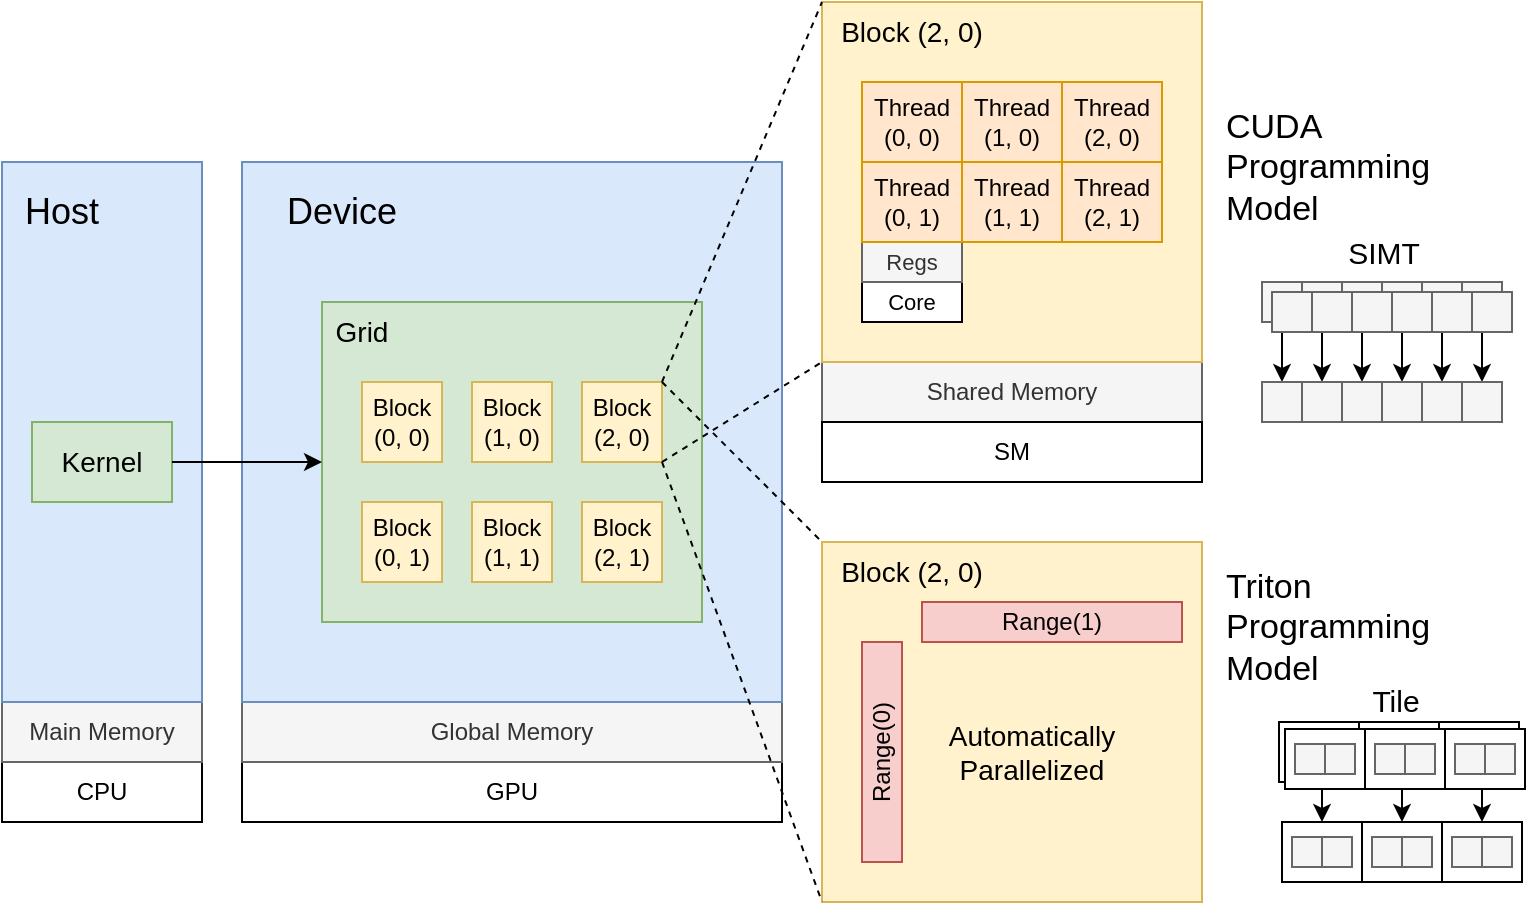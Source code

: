 <mxfile version="24.4.8" type="github">
  <diagram name="第 1 页" id="lZvmM5MYoufRkFUfNJzQ">
    <mxGraphModel dx="2026" dy="1111" grid="1" gridSize="10" guides="1" tooltips="1" connect="1" arrows="1" fold="1" page="1" pageScale="1" pageWidth="1000" pageHeight="1000" math="0" shadow="0">
      <root>
        <mxCell id="0" />
        <mxCell id="1" parent="0" />
        <mxCell id="1cvSRd58AR3dUzsGinZY-3" value="Shared Memory" style="rounded=0;whiteSpace=wrap;html=1;fillColor=#f5f5f5;fontColor=#333333;strokeColor=#666666;" parent="1" vertex="1">
          <mxGeometry x="610" y="230" width="190" height="30" as="geometry" />
        </mxCell>
        <mxCell id="qro_Fb3TbMSUZuIelQu0-31" value="CPU" style="rounded=0;whiteSpace=wrap;html=1;" parent="1" vertex="1">
          <mxGeometry x="200" y="430" width="100" height="30" as="geometry" />
        </mxCell>
        <mxCell id="1cvSRd58AR3dUzsGinZY-1" value="Main Memory" style="rounded=0;whiteSpace=wrap;html=1;fillColor=#f5f5f5;fontColor=#333333;strokeColor=#666666;" parent="1" vertex="1">
          <mxGeometry x="200" y="400" width="100" height="30" as="geometry" />
        </mxCell>
        <mxCell id="qro_Fb3TbMSUZuIelQu0-32" value="GPU" style="rounded=0;whiteSpace=wrap;html=1;" parent="1" vertex="1">
          <mxGeometry x="320" y="430" width="270" height="30" as="geometry" />
        </mxCell>
        <mxCell id="1cvSRd58AR3dUzsGinZY-2" value="Global Memory" style="rounded=0;whiteSpace=wrap;html=1;fillColor=#f5f5f5;fontColor=#333333;strokeColor=#666666;" parent="1" vertex="1">
          <mxGeometry x="320" y="400" width="270" height="30" as="geometry" />
        </mxCell>
        <mxCell id="qro_Fb3TbMSUZuIelQu0-5" value="" style="rounded=0;whiteSpace=wrap;html=1;fillColor=#dae8fc;strokeColor=#6c8ebf;" parent="1" vertex="1">
          <mxGeometry x="320" y="130" width="270" height="270" as="geometry" />
        </mxCell>
        <mxCell id="qro_Fb3TbMSUZuIelQu0-1" value="" style="rounded=0;whiteSpace=wrap;html=1;fillColor=#dae8fc;strokeColor=#6c8ebf;" parent="1" vertex="1">
          <mxGeometry x="200" y="130" width="100" height="270" as="geometry" />
        </mxCell>
        <mxCell id="qro_Fb3TbMSUZuIelQu0-2" value="Host" style="text;html=1;align=center;verticalAlign=middle;whiteSpace=wrap;rounded=0;fontSize=18;" parent="1" vertex="1">
          <mxGeometry x="200" y="140" width="60" height="30" as="geometry" />
        </mxCell>
        <mxCell id="qro_Fb3TbMSUZuIelQu0-4" value="&lt;font style=&quot;font-size: 14px;&quot;&gt;Kernel&lt;/font&gt;" style="rounded=0;whiteSpace=wrap;html=1;fillColor=#d5e8d4;strokeColor=#82b366;fontSize=14;" parent="1" vertex="1">
          <mxGeometry x="215" y="260" width="70" height="40" as="geometry" />
        </mxCell>
        <mxCell id="qro_Fb3TbMSUZuIelQu0-6" value="" style="rounded=0;whiteSpace=wrap;html=1;fillColor=#d5e8d4;strokeColor=#82b366;" parent="1" vertex="1">
          <mxGeometry x="360" y="200" width="190" height="160" as="geometry" />
        </mxCell>
        <mxCell id="qro_Fb3TbMSUZuIelQu0-7" value="Device" style="text;html=1;align=center;verticalAlign=middle;whiteSpace=wrap;rounded=0;fontSize=18;" parent="1" vertex="1">
          <mxGeometry x="340" y="140" width="60" height="30" as="geometry" />
        </mxCell>
        <mxCell id="qro_Fb3TbMSUZuIelQu0-8" value="Grid" style="text;html=1;align=center;verticalAlign=middle;whiteSpace=wrap;rounded=0;fontSize=14;" parent="1" vertex="1">
          <mxGeometry x="350" y="200" width="60" height="30" as="geometry" />
        </mxCell>
        <mxCell id="qro_Fb3TbMSUZuIelQu0-9" value="Block&lt;div&gt;(0, 0)&lt;/div&gt;" style="rounded=0;whiteSpace=wrap;html=1;fillColor=#fff2cc;strokeColor=#d6b656;" parent="1" vertex="1">
          <mxGeometry x="380" y="240" width="40" height="40" as="geometry" />
        </mxCell>
        <mxCell id="qro_Fb3TbMSUZuIelQu0-10" value="Block&lt;div&gt;(1, 0)&lt;/div&gt;" style="rounded=0;whiteSpace=wrap;html=1;fillColor=#fff2cc;strokeColor=#d6b656;" parent="1" vertex="1">
          <mxGeometry x="435" y="240" width="40" height="40" as="geometry" />
        </mxCell>
        <mxCell id="qro_Fb3TbMSUZuIelQu0-11" value="Block&lt;div&gt;(2, 0)&lt;/div&gt;" style="rounded=0;whiteSpace=wrap;html=1;fillColor=#fff2cc;strokeColor=#d6b656;" parent="1" vertex="1">
          <mxGeometry x="490" y="240" width="40" height="40" as="geometry" />
        </mxCell>
        <mxCell id="qro_Fb3TbMSUZuIelQu0-12" value="Block&lt;div&gt;(0, 1)&lt;/div&gt;" style="rounded=0;whiteSpace=wrap;html=1;fillColor=#fff2cc;strokeColor=#d6b656;" parent="1" vertex="1">
          <mxGeometry x="380" y="300" width="40" height="40" as="geometry" />
        </mxCell>
        <mxCell id="qro_Fb3TbMSUZuIelQu0-13" value="Block&lt;div&gt;(1, 1)&lt;/div&gt;" style="rounded=0;whiteSpace=wrap;html=1;fillColor=#fff2cc;strokeColor=#d6b656;" parent="1" vertex="1">
          <mxGeometry x="435" y="300" width="40" height="40" as="geometry" />
        </mxCell>
        <mxCell id="qro_Fb3TbMSUZuIelQu0-14" value="Block&lt;div&gt;(2, 1)&lt;/div&gt;" style="rounded=0;whiteSpace=wrap;html=1;fillColor=#fff2cc;strokeColor=#d6b656;" parent="1" vertex="1">
          <mxGeometry x="490" y="300" width="40" height="40" as="geometry" />
        </mxCell>
        <mxCell id="qro_Fb3TbMSUZuIelQu0-15" style="edgeStyle=orthogonalEdgeStyle;rounded=0;orthogonalLoop=1;jettySize=auto;html=1;exitX=1;exitY=0.5;exitDx=0;exitDy=0;entryX=0;entryY=0.5;entryDx=0;entryDy=0;" parent="1" source="qro_Fb3TbMSUZuIelQu0-4" target="qro_Fb3TbMSUZuIelQu0-6" edge="1">
          <mxGeometry relative="1" as="geometry" />
        </mxCell>
        <mxCell id="qro_Fb3TbMSUZuIelQu0-18" value="" style="rounded=0;whiteSpace=wrap;html=1;fillColor=#fff2cc;strokeColor=#d6b656;" parent="1" vertex="1">
          <mxGeometry x="610" y="50" width="190" height="180" as="geometry" />
        </mxCell>
        <mxCell id="qro_Fb3TbMSUZuIelQu0-19" value="Block (2, 0)" style="text;html=1;align=center;verticalAlign=middle;whiteSpace=wrap;rounded=0;fontSize=14;" parent="1" vertex="1">
          <mxGeometry x="610" y="50" width="90" height="30" as="geometry" />
        </mxCell>
        <mxCell id="qro_Fb3TbMSUZuIelQu0-20" value="Thread&lt;div&gt;(0, 0)&lt;/div&gt;" style="rounded=0;whiteSpace=wrap;html=1;fillColor=#ffe6cc;strokeColor=#d79b00;" parent="1" vertex="1">
          <mxGeometry x="630" y="90" width="50" height="40" as="geometry" />
        </mxCell>
        <mxCell id="qro_Fb3TbMSUZuIelQu0-21" value="Thread&lt;div&gt;(1, 0)&lt;/div&gt;" style="rounded=0;whiteSpace=wrap;html=1;fillColor=#ffe6cc;strokeColor=#d79b00;" parent="1" vertex="1">
          <mxGeometry x="680" y="90" width="50" height="40" as="geometry" />
        </mxCell>
        <mxCell id="qro_Fb3TbMSUZuIelQu0-22" value="Thread&lt;div&gt;(2, 0)&lt;/div&gt;" style="rounded=0;whiteSpace=wrap;html=1;fillColor=#ffe6cc;strokeColor=#d79b00;" parent="1" vertex="1">
          <mxGeometry x="730" y="90" width="50" height="40" as="geometry" />
        </mxCell>
        <mxCell id="qro_Fb3TbMSUZuIelQu0-24" value="Thread&lt;div&gt;(1, 1)&lt;/div&gt;" style="rounded=0;whiteSpace=wrap;html=1;fillColor=#ffe6cc;strokeColor=#d79b00;" parent="1" vertex="1">
          <mxGeometry x="680" y="130" width="50" height="40" as="geometry" />
        </mxCell>
        <mxCell id="qro_Fb3TbMSUZuIelQu0-25" value="Thread&lt;div&gt;(2, 1)&lt;/div&gt;" style="rounded=0;whiteSpace=wrap;html=1;fillColor=#ffe6cc;strokeColor=#d79b00;" parent="1" vertex="1">
          <mxGeometry x="730" y="130" width="50" height="40" as="geometry" />
        </mxCell>
        <mxCell id="qro_Fb3TbMSUZuIelQu0-29" value="SM" style="rounded=0;whiteSpace=wrap;html=1;" parent="1" vertex="1">
          <mxGeometry x="610" y="260" width="190" height="30" as="geometry" />
        </mxCell>
        <mxCell id="qro_Fb3TbMSUZuIelQu0-30" value="&lt;span style=&quot;font-size: 11px;&quot;&gt;Core&lt;/span&gt;" style="rounded=0;whiteSpace=wrap;html=1;direction=west;" parent="1" vertex="1">
          <mxGeometry x="630" y="190" width="50" height="20" as="geometry" />
        </mxCell>
        <mxCell id="qro_Fb3TbMSUZuIelQu0-35" value="" style="endArrow=none;dashed=1;html=1;rounded=0;exitX=1;exitY=0;exitDx=0;exitDy=0;entryX=0;entryY=0;entryDx=0;entryDy=0;" parent="1" source="qro_Fb3TbMSUZuIelQu0-11" target="qro_Fb3TbMSUZuIelQu0-18" edge="1">
          <mxGeometry width="50" height="50" relative="1" as="geometry">
            <mxPoint x="560" y="250" as="sourcePoint" />
            <mxPoint x="610" y="200" as="targetPoint" />
          </mxGeometry>
        </mxCell>
        <mxCell id="qro_Fb3TbMSUZuIelQu0-36" value="" style="endArrow=none;dashed=1;html=1;rounded=0;exitX=1;exitY=1;exitDx=0;exitDy=0;entryX=0;entryY=1;entryDx=0;entryDy=0;" parent="1" source="qro_Fb3TbMSUZuIelQu0-11" target="qro_Fb3TbMSUZuIelQu0-18" edge="1">
          <mxGeometry width="50" height="50" relative="1" as="geometry">
            <mxPoint x="540" y="250" as="sourcePoint" />
            <mxPoint x="620" y="110" as="targetPoint" />
          </mxGeometry>
        </mxCell>
        <mxCell id="qro_Fb3TbMSUZuIelQu0-37" value="&lt;font style=&quot;font-size: 17px;&quot;&gt;CUDA&lt;/font&gt;&lt;div style=&quot;font-size: 17px;&quot;&gt;&lt;font style=&quot;font-size: 17px;&quot;&gt;Programming&lt;/font&gt;&lt;/div&gt;&lt;div style=&quot;font-size: 17px;&quot;&gt;&lt;font style=&quot;font-size: 17px;&quot;&gt;Model&lt;/font&gt;&lt;/div&gt;" style="text;html=1;align=left;verticalAlign=middle;whiteSpace=wrap;rounded=0;" parent="1" vertex="1">
          <mxGeometry x="810" y="95" width="140" height="75" as="geometry" />
        </mxCell>
        <mxCell id="qro_Fb3TbMSUZuIelQu0-42" value="" style="rounded=0;whiteSpace=wrap;html=1;fillColor=#fff2cc;strokeColor=#d6b656;" parent="1" vertex="1">
          <mxGeometry x="610" y="320" width="190" height="180" as="geometry" />
        </mxCell>
        <mxCell id="qro_Fb3TbMSUZuIelQu0-43" value="Block (2, 0)" style="text;html=1;align=center;verticalAlign=middle;whiteSpace=wrap;rounded=0;fontSize=14;" parent="1" vertex="1">
          <mxGeometry x="610" y="320" width="90" height="30" as="geometry" />
        </mxCell>
        <mxCell id="qro_Fb3TbMSUZuIelQu0-44" value="" style="endArrow=none;dashed=1;html=1;rounded=0;entryX=0;entryY=1;entryDx=0;entryDy=0;exitX=1;exitY=1;exitDx=0;exitDy=0;" parent="1" source="qro_Fb3TbMSUZuIelQu0-11" target="qro_Fb3TbMSUZuIelQu0-42" edge="1">
          <mxGeometry width="50" height="50" relative="1" as="geometry">
            <mxPoint x="531.364" y="290" as="sourcePoint" />
            <mxPoint x="630" y="430" as="targetPoint" />
          </mxGeometry>
        </mxCell>
        <mxCell id="qro_Fb3TbMSUZuIelQu0-45" value="" style="endArrow=none;dashed=1;html=1;rounded=0;entryX=0;entryY=0;entryDx=0;entryDy=0;exitX=1;exitY=0;exitDx=0;exitDy=0;" parent="1" source="qro_Fb3TbMSUZuIelQu0-11" target="qro_Fb3TbMSUZuIelQu0-43" edge="1">
          <mxGeometry width="50" height="50" relative="1" as="geometry">
            <mxPoint x="540" y="290" as="sourcePoint" />
            <mxPoint x="620" y="510" as="targetPoint" />
          </mxGeometry>
        </mxCell>
        <mxCell id="qro_Fb3TbMSUZuIelQu0-46" value="Range(0)" style="rounded=0;whiteSpace=wrap;html=1;fillColor=#f8cecc;strokeColor=#b85450;horizontal=0;" parent="1" vertex="1">
          <mxGeometry x="630" y="370" width="20" height="110" as="geometry" />
        </mxCell>
        <mxCell id="qro_Fb3TbMSUZuIelQu0-47" value="Range(1)" style="rounded=0;whiteSpace=wrap;html=1;fillColor=#f8cecc;strokeColor=#b85450;direction=south;" parent="1" vertex="1">
          <mxGeometry x="660" y="350" width="130" height="20" as="geometry" />
        </mxCell>
        <mxCell id="qro_Fb3TbMSUZuIelQu0-48" value="Automatically&lt;div&gt;Parallelized&lt;/div&gt;" style="text;html=1;align=center;verticalAlign=middle;whiteSpace=wrap;rounded=0;fontSize=14;" parent="1" vertex="1">
          <mxGeometry x="670" y="410" width="90" height="30" as="geometry" />
        </mxCell>
        <mxCell id="qro_Fb3TbMSUZuIelQu0-49" value="&lt;span style=&quot;font-size: 17px;&quot;&gt;Triton&lt;/span&gt;&lt;br&gt;&lt;div style=&quot;font-size: 17px;&quot;&gt;&lt;font style=&quot;font-size: 17px;&quot;&gt;Programming&lt;/font&gt;&lt;/div&gt;&lt;div style=&quot;font-size: 17px;&quot;&gt;&lt;font style=&quot;font-size: 17px;&quot;&gt;Model&lt;/font&gt;&lt;/div&gt;" style="text;html=1;align=left;verticalAlign=middle;whiteSpace=wrap;rounded=0;" parent="1" vertex="1">
          <mxGeometry x="810" y="325" width="140" height="75" as="geometry" />
        </mxCell>
        <mxCell id="qro_Fb3TbMSUZuIelQu0-51" value="" style="rounded=0;whiteSpace=wrap;html=1;fillColor=#f5f5f5;strokeColor=#666666;fontColor=#333333;" parent="1" vertex="1">
          <mxGeometry x="830" y="190" width="20" height="20" as="geometry" />
        </mxCell>
        <mxCell id="qro_Fb3TbMSUZuIelQu0-52" value="" style="rounded=0;whiteSpace=wrap;html=1;fillColor=#f5f5f5;strokeColor=#666666;fontColor=#333333;" parent="1" vertex="1">
          <mxGeometry x="850" y="190" width="20" height="20" as="geometry" />
        </mxCell>
        <mxCell id="qro_Fb3TbMSUZuIelQu0-53" value="" style="rounded=0;whiteSpace=wrap;html=1;fillColor=#f5f5f5;strokeColor=#666666;fontColor=#333333;" parent="1" vertex="1">
          <mxGeometry x="870" y="190" width="20" height="20" as="geometry" />
        </mxCell>
        <mxCell id="qro_Fb3TbMSUZuIelQu0-55" value="" style="rounded=0;whiteSpace=wrap;html=1;fillColor=#f5f5f5;strokeColor=#666666;fontColor=#333333;" parent="1" vertex="1">
          <mxGeometry x="890" y="190" width="20" height="20" as="geometry" />
        </mxCell>
        <mxCell id="qro_Fb3TbMSUZuIelQu0-56" value="" style="rounded=0;whiteSpace=wrap;html=1;fillColor=#f5f5f5;strokeColor=#666666;fontColor=#333333;" parent="1" vertex="1">
          <mxGeometry x="910" y="190" width="20" height="20" as="geometry" />
        </mxCell>
        <mxCell id="qro_Fb3TbMSUZuIelQu0-57" value="" style="rounded=0;whiteSpace=wrap;html=1;fillColor=#f5f5f5;strokeColor=#666666;fontColor=#333333;" parent="1" vertex="1">
          <mxGeometry x="930" y="190" width="20" height="20" as="geometry" />
        </mxCell>
        <mxCell id="qro_Fb3TbMSUZuIelQu0-77" style="edgeStyle=orthogonalEdgeStyle;rounded=0;orthogonalLoop=1;jettySize=auto;html=1;exitX=0.5;exitY=1;exitDx=0;exitDy=0;entryX=0.5;entryY=0;entryDx=0;entryDy=0;" parent="1" source="qro_Fb3TbMSUZuIelQu0-58" target="qro_Fb3TbMSUZuIelQu0-70" edge="1">
          <mxGeometry relative="1" as="geometry" />
        </mxCell>
        <mxCell id="qro_Fb3TbMSUZuIelQu0-58" value="" style="rounded=0;whiteSpace=wrap;html=1;fillColor=#f5f5f5;strokeColor=#666666;fontColor=#333333;" parent="1" vertex="1">
          <mxGeometry x="835" y="195" width="20" height="20" as="geometry" />
        </mxCell>
        <mxCell id="qro_Fb3TbMSUZuIelQu0-78" style="edgeStyle=orthogonalEdgeStyle;rounded=0;orthogonalLoop=1;jettySize=auto;html=1;exitX=0.5;exitY=1;exitDx=0;exitDy=0;entryX=0.5;entryY=0;entryDx=0;entryDy=0;" parent="1" source="qro_Fb3TbMSUZuIelQu0-59" target="qro_Fb3TbMSUZuIelQu0-71" edge="1">
          <mxGeometry relative="1" as="geometry" />
        </mxCell>
        <mxCell id="qro_Fb3TbMSUZuIelQu0-59" value="" style="rounded=0;whiteSpace=wrap;html=1;fillColor=#f5f5f5;strokeColor=#666666;fontColor=#333333;" parent="1" vertex="1">
          <mxGeometry x="855" y="195" width="20" height="20" as="geometry" />
        </mxCell>
        <mxCell id="qro_Fb3TbMSUZuIelQu0-79" style="edgeStyle=orthogonalEdgeStyle;rounded=0;orthogonalLoop=1;jettySize=auto;html=1;exitX=0.5;exitY=1;exitDx=0;exitDy=0;entryX=0.5;entryY=0;entryDx=0;entryDy=0;" parent="1" source="qro_Fb3TbMSUZuIelQu0-60" target="qro_Fb3TbMSUZuIelQu0-72" edge="1">
          <mxGeometry relative="1" as="geometry" />
        </mxCell>
        <mxCell id="qro_Fb3TbMSUZuIelQu0-60" value="" style="rounded=0;whiteSpace=wrap;html=1;fillColor=#f5f5f5;strokeColor=#666666;fontColor=#333333;" parent="1" vertex="1">
          <mxGeometry x="875" y="195" width="20" height="20" as="geometry" />
        </mxCell>
        <mxCell id="qro_Fb3TbMSUZuIelQu0-80" style="edgeStyle=orthogonalEdgeStyle;rounded=0;orthogonalLoop=1;jettySize=auto;html=1;exitX=0.5;exitY=1;exitDx=0;exitDy=0;entryX=0.5;entryY=0;entryDx=0;entryDy=0;" parent="1" source="qro_Fb3TbMSUZuIelQu0-61" target="qro_Fb3TbMSUZuIelQu0-73" edge="1">
          <mxGeometry relative="1" as="geometry" />
        </mxCell>
        <mxCell id="qro_Fb3TbMSUZuIelQu0-61" value="" style="rounded=0;whiteSpace=wrap;html=1;fillColor=#f5f5f5;strokeColor=#666666;fontColor=#333333;" parent="1" vertex="1">
          <mxGeometry x="895" y="195" width="20" height="20" as="geometry" />
        </mxCell>
        <mxCell id="qro_Fb3TbMSUZuIelQu0-81" style="edgeStyle=orthogonalEdgeStyle;rounded=0;orthogonalLoop=1;jettySize=auto;html=1;exitX=0.5;exitY=1;exitDx=0;exitDy=0;entryX=0.5;entryY=0;entryDx=0;entryDy=0;" parent="1" source="qro_Fb3TbMSUZuIelQu0-62" target="qro_Fb3TbMSUZuIelQu0-74" edge="1">
          <mxGeometry relative="1" as="geometry" />
        </mxCell>
        <mxCell id="qro_Fb3TbMSUZuIelQu0-62" value="" style="rounded=0;whiteSpace=wrap;html=1;fillColor=#f5f5f5;strokeColor=#666666;fontColor=#333333;" parent="1" vertex="1">
          <mxGeometry x="915" y="195" width="20" height="20" as="geometry" />
        </mxCell>
        <mxCell id="qro_Fb3TbMSUZuIelQu0-82" style="edgeStyle=orthogonalEdgeStyle;rounded=0;orthogonalLoop=1;jettySize=auto;html=1;exitX=0.5;exitY=1;exitDx=0;exitDy=0;entryX=0.5;entryY=0;entryDx=0;entryDy=0;" parent="1" source="qro_Fb3TbMSUZuIelQu0-63" target="qro_Fb3TbMSUZuIelQu0-75" edge="1">
          <mxGeometry relative="1" as="geometry" />
        </mxCell>
        <mxCell id="qro_Fb3TbMSUZuIelQu0-63" value="" style="rounded=0;whiteSpace=wrap;html=1;fillColor=#f5f5f5;strokeColor=#666666;fontColor=#333333;" parent="1" vertex="1">
          <mxGeometry x="935" y="195" width="20" height="20" as="geometry" />
        </mxCell>
        <mxCell id="qro_Fb3TbMSUZuIelQu0-70" value="" style="rounded=0;whiteSpace=wrap;html=1;fillColor=#f5f5f5;strokeColor=#666666;fontColor=#333333;" parent="1" vertex="1">
          <mxGeometry x="830" y="240" width="20" height="20" as="geometry" />
        </mxCell>
        <mxCell id="qro_Fb3TbMSUZuIelQu0-71" value="" style="rounded=0;whiteSpace=wrap;html=1;fillColor=#f5f5f5;strokeColor=#666666;fontColor=#333333;" parent="1" vertex="1">
          <mxGeometry x="850" y="240" width="20" height="20" as="geometry" />
        </mxCell>
        <mxCell id="qro_Fb3TbMSUZuIelQu0-72" value="" style="rounded=0;whiteSpace=wrap;html=1;fillColor=#f5f5f5;strokeColor=#666666;fontColor=#333333;" parent="1" vertex="1">
          <mxGeometry x="870" y="240" width="20" height="20" as="geometry" />
        </mxCell>
        <mxCell id="qro_Fb3TbMSUZuIelQu0-73" value="" style="rounded=0;whiteSpace=wrap;html=1;fillColor=#f5f5f5;strokeColor=#666666;fontColor=#333333;" parent="1" vertex="1">
          <mxGeometry x="890" y="240" width="20" height="20" as="geometry" />
        </mxCell>
        <mxCell id="qro_Fb3TbMSUZuIelQu0-74" value="" style="rounded=0;whiteSpace=wrap;html=1;fillColor=#f5f5f5;strokeColor=#666666;fontColor=#333333;" parent="1" vertex="1">
          <mxGeometry x="910" y="240" width="20" height="20" as="geometry" />
        </mxCell>
        <mxCell id="qro_Fb3TbMSUZuIelQu0-75" value="" style="rounded=0;whiteSpace=wrap;html=1;fillColor=#f5f5f5;strokeColor=#666666;fontColor=#333333;" parent="1" vertex="1">
          <mxGeometry x="930" y="240" width="20" height="20" as="geometry" />
        </mxCell>
        <mxCell id="qro_Fb3TbMSUZuIelQu0-84" value="SIMT" style="text;html=1;align=center;verticalAlign=middle;whiteSpace=wrap;rounded=0;fontSize=15;" parent="1" vertex="1">
          <mxGeometry x="861" y="160" width="60" height="30" as="geometry" />
        </mxCell>
        <mxCell id="qro_Fb3TbMSUZuIelQu0-123" value="" style="rounded=0;whiteSpace=wrap;html=1;" parent="1" vertex="1">
          <mxGeometry x="838.5" y="410" width="40" height="30" as="geometry" />
        </mxCell>
        <mxCell id="qro_Fb3TbMSUZuIelQu0-125" value="" style="rounded=0;whiteSpace=wrap;html=1;fillColor=#f5f5f5;strokeColor=#666666;fontColor=#333333;" parent="1" vertex="1">
          <mxGeometry x="858.5" y="417.5" width="15" height="15" as="geometry" />
        </mxCell>
        <mxCell id="qro_Fb3TbMSUZuIelQu0-133" value="" style="rounded=0;whiteSpace=wrap;html=1;fillColor=#f5f5f5;strokeColor=#666666;fontColor=#333333;" parent="1" vertex="1">
          <mxGeometry x="843.5" y="417.5" width="15" height="15" as="geometry" />
        </mxCell>
        <mxCell id="qro_Fb3TbMSUZuIelQu0-137" value="" style="rounded=0;whiteSpace=wrap;html=1;" parent="1" vertex="1">
          <mxGeometry x="878.5" y="410" width="40" height="30" as="geometry" />
        </mxCell>
        <mxCell id="qro_Fb3TbMSUZuIelQu0-138" value="" style="rounded=0;whiteSpace=wrap;html=1;fillColor=#f5f5f5;strokeColor=#666666;fontColor=#333333;" parent="1" vertex="1">
          <mxGeometry x="898.5" y="417.5" width="15" height="15" as="geometry" />
        </mxCell>
        <mxCell id="qro_Fb3TbMSUZuIelQu0-139" value="" style="rounded=0;whiteSpace=wrap;html=1;fillColor=#f5f5f5;strokeColor=#666666;fontColor=#333333;" parent="1" vertex="1">
          <mxGeometry x="883.5" y="417.5" width="15" height="15" as="geometry" />
        </mxCell>
        <mxCell id="qro_Fb3TbMSUZuIelQu0-140" value="" style="rounded=0;whiteSpace=wrap;html=1;" parent="1" vertex="1">
          <mxGeometry x="918.5" y="410" width="40" height="30" as="geometry" />
        </mxCell>
        <mxCell id="qro_Fb3TbMSUZuIelQu0-141" value="" style="rounded=0;whiteSpace=wrap;html=1;fillColor=#f5f5f5;strokeColor=#666666;fontColor=#333333;" parent="1" vertex="1">
          <mxGeometry x="938.5" y="417.5" width="15" height="15" as="geometry" />
        </mxCell>
        <mxCell id="qro_Fb3TbMSUZuIelQu0-142" value="" style="rounded=0;whiteSpace=wrap;html=1;fillColor=#f5f5f5;strokeColor=#666666;fontColor=#333333;" parent="1" vertex="1">
          <mxGeometry x="923.5" y="417.5" width="15" height="15" as="geometry" />
        </mxCell>
        <mxCell id="qro_Fb3TbMSUZuIelQu0-167" style="edgeStyle=orthogonalEdgeStyle;rounded=0;orthogonalLoop=1;jettySize=auto;html=1;exitX=0.5;exitY=1;exitDx=0;exitDy=0;entryX=0.5;entryY=0;entryDx=0;entryDy=0;" parent="1" source="qro_Fb3TbMSUZuIelQu0-143" target="qro_Fb3TbMSUZuIelQu0-158" edge="1">
          <mxGeometry relative="1" as="geometry" />
        </mxCell>
        <mxCell id="qro_Fb3TbMSUZuIelQu0-143" value="" style="rounded=0;whiteSpace=wrap;html=1;" parent="1" vertex="1">
          <mxGeometry x="841.5" y="413.5" width="40" height="30" as="geometry" />
        </mxCell>
        <mxCell id="qro_Fb3TbMSUZuIelQu0-144" value="" style="rounded=0;whiteSpace=wrap;html=1;fillColor=#f5f5f5;strokeColor=#666666;fontColor=#333333;" parent="1" vertex="1">
          <mxGeometry x="861.5" y="421" width="15" height="15" as="geometry" />
        </mxCell>
        <mxCell id="qro_Fb3TbMSUZuIelQu0-145" value="" style="rounded=0;whiteSpace=wrap;html=1;fillColor=#f5f5f5;strokeColor=#666666;fontColor=#333333;" parent="1" vertex="1">
          <mxGeometry x="846.5" y="421" width="15" height="15" as="geometry" />
        </mxCell>
        <mxCell id="qro_Fb3TbMSUZuIelQu0-168" style="edgeStyle=orthogonalEdgeStyle;rounded=0;orthogonalLoop=1;jettySize=auto;html=1;exitX=0.5;exitY=1;exitDx=0;exitDy=0;entryX=0.5;entryY=0;entryDx=0;entryDy=0;" parent="1" source="qro_Fb3TbMSUZuIelQu0-146" target="qro_Fb3TbMSUZuIelQu0-161" edge="1">
          <mxGeometry relative="1" as="geometry" />
        </mxCell>
        <mxCell id="qro_Fb3TbMSUZuIelQu0-146" value="" style="rounded=0;whiteSpace=wrap;html=1;" parent="1" vertex="1">
          <mxGeometry x="881.5" y="413.5" width="40" height="30" as="geometry" />
        </mxCell>
        <mxCell id="qro_Fb3TbMSUZuIelQu0-147" value="" style="rounded=0;whiteSpace=wrap;html=1;fillColor=#f5f5f5;strokeColor=#666666;fontColor=#333333;" parent="1" vertex="1">
          <mxGeometry x="901.5" y="421" width="15" height="15" as="geometry" />
        </mxCell>
        <mxCell id="qro_Fb3TbMSUZuIelQu0-148" value="" style="rounded=0;whiteSpace=wrap;html=1;fillColor=#f5f5f5;strokeColor=#666666;fontColor=#333333;" parent="1" vertex="1">
          <mxGeometry x="886.5" y="421" width="15" height="15" as="geometry" />
        </mxCell>
        <mxCell id="qro_Fb3TbMSUZuIelQu0-169" style="edgeStyle=orthogonalEdgeStyle;rounded=0;orthogonalLoop=1;jettySize=auto;html=1;exitX=0.5;exitY=1;exitDx=0;exitDy=0;entryX=0.5;entryY=0;entryDx=0;entryDy=0;" parent="1" source="qro_Fb3TbMSUZuIelQu0-149" target="qro_Fb3TbMSUZuIelQu0-164" edge="1">
          <mxGeometry relative="1" as="geometry" />
        </mxCell>
        <mxCell id="qro_Fb3TbMSUZuIelQu0-149" value="" style="rounded=0;whiteSpace=wrap;html=1;" parent="1" vertex="1">
          <mxGeometry x="921.5" y="413.5" width="40" height="30" as="geometry" />
        </mxCell>
        <mxCell id="qro_Fb3TbMSUZuIelQu0-150" value="" style="rounded=0;whiteSpace=wrap;html=1;fillColor=#f5f5f5;strokeColor=#666666;fontColor=#333333;" parent="1" vertex="1">
          <mxGeometry x="941.5" y="421" width="15" height="15" as="geometry" />
        </mxCell>
        <mxCell id="qro_Fb3TbMSUZuIelQu0-151" value="" style="rounded=0;whiteSpace=wrap;html=1;fillColor=#f5f5f5;strokeColor=#666666;fontColor=#333333;" parent="1" vertex="1">
          <mxGeometry x="926.5" y="421" width="15" height="15" as="geometry" />
        </mxCell>
        <mxCell id="qro_Fb3TbMSUZuIelQu0-152" value="" style="rounded=0;whiteSpace=wrap;html=1;fillColor=#f5f5f5;strokeColor=#666666;fontColor=#333333;" parent="1" vertex="1">
          <mxGeometry x="857" y="464" width="15" height="15" as="geometry" />
        </mxCell>
        <mxCell id="qro_Fb3TbMSUZuIelQu0-153" value="" style="rounded=0;whiteSpace=wrap;html=1;fillColor=#f5f5f5;strokeColor=#666666;fontColor=#333333;" parent="1" vertex="1">
          <mxGeometry x="842" y="464" width="15" height="15" as="geometry" />
        </mxCell>
        <mxCell id="qro_Fb3TbMSUZuIelQu0-154" value="" style="rounded=0;whiteSpace=wrap;html=1;fillColor=#f5f5f5;strokeColor=#666666;fontColor=#333333;" parent="1" vertex="1">
          <mxGeometry x="897" y="464" width="15" height="15" as="geometry" />
        </mxCell>
        <mxCell id="qro_Fb3TbMSUZuIelQu0-155" value="" style="rounded=0;whiteSpace=wrap;html=1;fillColor=#f5f5f5;strokeColor=#666666;fontColor=#333333;" parent="1" vertex="1">
          <mxGeometry x="882" y="464" width="15" height="15" as="geometry" />
        </mxCell>
        <mxCell id="qro_Fb3TbMSUZuIelQu0-156" value="" style="rounded=0;whiteSpace=wrap;html=1;fillColor=#f5f5f5;strokeColor=#666666;fontColor=#333333;" parent="1" vertex="1">
          <mxGeometry x="937" y="464" width="15" height="15" as="geometry" />
        </mxCell>
        <mxCell id="qro_Fb3TbMSUZuIelQu0-157" value="" style="rounded=0;whiteSpace=wrap;html=1;fillColor=#f5f5f5;strokeColor=#666666;fontColor=#333333;" parent="1" vertex="1">
          <mxGeometry x="922" y="464" width="15" height="15" as="geometry" />
        </mxCell>
        <mxCell id="qro_Fb3TbMSUZuIelQu0-158" value="" style="rounded=0;whiteSpace=wrap;html=1;" parent="1" vertex="1">
          <mxGeometry x="840" y="460" width="40" height="30" as="geometry" />
        </mxCell>
        <mxCell id="qro_Fb3TbMSUZuIelQu0-159" value="" style="rounded=0;whiteSpace=wrap;html=1;fillColor=#f5f5f5;strokeColor=#666666;fontColor=#333333;" parent="1" vertex="1">
          <mxGeometry x="860" y="467.5" width="15" height="15" as="geometry" />
        </mxCell>
        <mxCell id="qro_Fb3TbMSUZuIelQu0-160" value="" style="rounded=0;whiteSpace=wrap;html=1;fillColor=#f5f5f5;strokeColor=#666666;fontColor=#333333;" parent="1" vertex="1">
          <mxGeometry x="845" y="467.5" width="15" height="15" as="geometry" />
        </mxCell>
        <mxCell id="qro_Fb3TbMSUZuIelQu0-161" value="" style="rounded=0;whiteSpace=wrap;html=1;" parent="1" vertex="1">
          <mxGeometry x="880" y="460" width="40" height="30" as="geometry" />
        </mxCell>
        <mxCell id="qro_Fb3TbMSUZuIelQu0-162" value="" style="rounded=0;whiteSpace=wrap;html=1;fillColor=#f5f5f5;strokeColor=#666666;fontColor=#333333;" parent="1" vertex="1">
          <mxGeometry x="900" y="467.5" width="15" height="15" as="geometry" />
        </mxCell>
        <mxCell id="qro_Fb3TbMSUZuIelQu0-163" value="" style="rounded=0;whiteSpace=wrap;html=1;fillColor=#f5f5f5;strokeColor=#666666;fontColor=#333333;" parent="1" vertex="1">
          <mxGeometry x="885" y="467.5" width="15" height="15" as="geometry" />
        </mxCell>
        <mxCell id="qro_Fb3TbMSUZuIelQu0-164" value="" style="rounded=0;whiteSpace=wrap;html=1;" parent="1" vertex="1">
          <mxGeometry x="920" y="460" width="40" height="30" as="geometry" />
        </mxCell>
        <mxCell id="qro_Fb3TbMSUZuIelQu0-165" value="" style="rounded=0;whiteSpace=wrap;html=1;fillColor=#f5f5f5;strokeColor=#666666;fontColor=#333333;" parent="1" vertex="1">
          <mxGeometry x="940" y="467.5" width="15" height="15" as="geometry" />
        </mxCell>
        <mxCell id="qro_Fb3TbMSUZuIelQu0-166" value="" style="rounded=0;whiteSpace=wrap;html=1;fillColor=#f5f5f5;strokeColor=#666666;fontColor=#333333;" parent="1" vertex="1">
          <mxGeometry x="925" y="467.5" width="15" height="15" as="geometry" />
        </mxCell>
        <mxCell id="1cvSRd58AR3dUzsGinZY-6" value="&lt;span style=&quot;font-size: 11px;&quot;&gt;Regs&lt;/span&gt;" style="rounded=0;whiteSpace=wrap;html=1;direction=west;fillColor=#f5f5f5;fontColor=#333333;strokeColor=#666666;" parent="1" vertex="1">
          <mxGeometry x="630" y="170" width="50" height="20" as="geometry" />
        </mxCell>
        <mxCell id="qro_Fb3TbMSUZuIelQu0-170" value="Tile" style="text;html=1;align=center;verticalAlign=middle;whiteSpace=wrap;rounded=0;fontSize=15;" parent="1" vertex="1">
          <mxGeometry x="866.5" y="383.5" width="60" height="30" as="geometry" />
        </mxCell>
        <mxCell id="qro_Fb3TbMSUZuIelQu0-23" value="Thread&lt;div&gt;(0, 1)&lt;/div&gt;" style="rounded=0;whiteSpace=wrap;html=1;fillColor=#ffe6cc;strokeColor=#d79b00;" parent="1" vertex="1">
          <mxGeometry x="630" y="130" width="50" height="40" as="geometry" />
        </mxCell>
      </root>
    </mxGraphModel>
  </diagram>
</mxfile>
